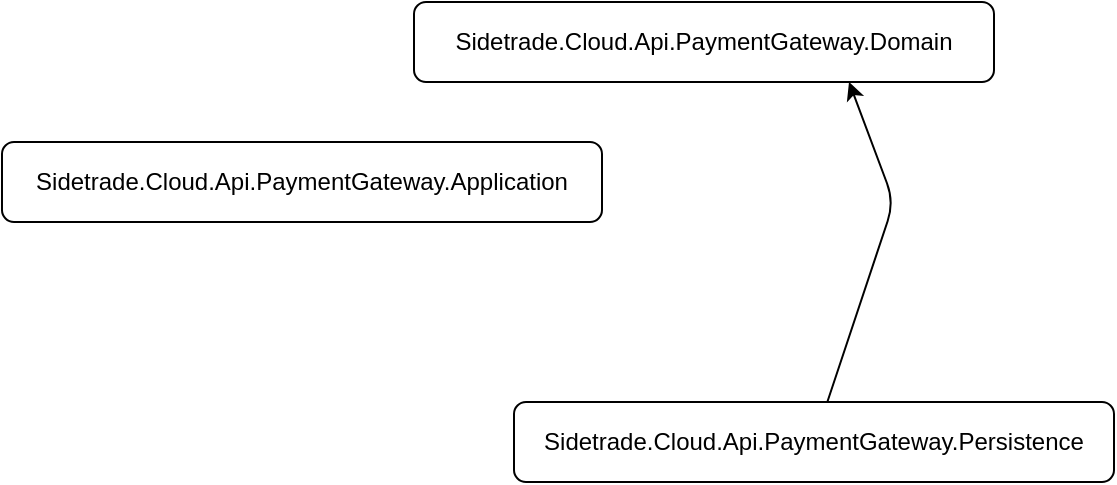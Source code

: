 <mxfile>
    <diagram id="80uSu94ploiA1AulYXr6" name="Page-1">
        <mxGraphModel dx="627" dy="376" grid="1" gridSize="10" guides="1" tooltips="1" connect="1" arrows="1" fold="1" page="1" pageScale="1" pageWidth="827" pageHeight="1169" math="0" shadow="0">
            <root>
                <mxCell id="0"/>
                <mxCell id="1" parent="0"/>
                <mxCell id="2" value="Sidetrade.Cloud.Api.PaymentGateway.Domain" style="rounded=1;whiteSpace=wrap;html=1;" vertex="1" parent="1">
                    <mxGeometry x="320" y="50" width="290" height="40" as="geometry"/>
                </mxCell>
                <mxCell id="3" value="Sidetrade.Cloud.Api.PaymentGateway.Application" style="rounded=1;whiteSpace=wrap;html=1;" vertex="1" parent="1">
                    <mxGeometry x="114" y="120" width="300" height="40" as="geometry"/>
                </mxCell>
                <mxCell id="6" style="edgeStyle=none;html=1;entryX=0.75;entryY=1;entryDx=0;entryDy=0;" edge="1" parent="1" source="4" target="2">
                    <mxGeometry relative="1" as="geometry">
                        <Array as="points">
                            <mxPoint x="560" y="150"/>
                        </Array>
                    </mxGeometry>
                </mxCell>
                <mxCell id="4" value="Sidetrade.Cloud.Api.PaymentGateway.Persistence" style="rounded=1;whiteSpace=wrap;html=1;" vertex="1" parent="1">
                    <mxGeometry x="370" y="250" width="300" height="40" as="geometry"/>
                </mxCell>
            </root>
        </mxGraphModel>
    </diagram>
</mxfile>